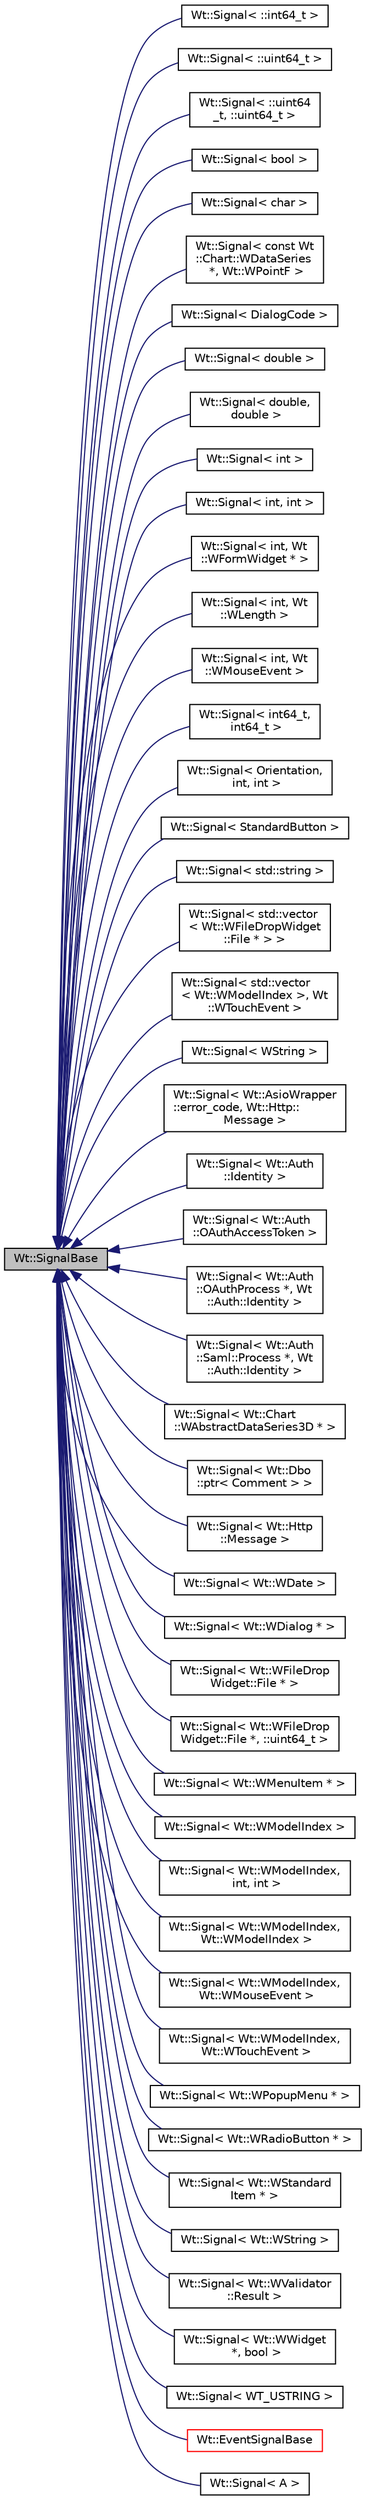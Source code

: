 digraph "Wt::SignalBase"
{
 // LATEX_PDF_SIZE
  edge [fontname="Helvetica",fontsize="10",labelfontname="Helvetica",labelfontsize="10"];
  node [fontname="Helvetica",fontsize="10",shape=record];
  rankdir="LR";
  Node1 [label="Wt::SignalBase",height=0.2,width=0.4,color="black", fillcolor="grey75", style="filled", fontcolor="black",tooltip="Abstract base class of a signal."];
  Node1 -> Node2 [dir="back",color="midnightblue",fontsize="10",style="solid"];
  Node2 [label="Wt::Signal\< ::int64_t \>",height=0.2,width=0.4,color="black", fillcolor="white", style="filled",URL="$classWt_1_1Signal.html",tooltip=" "];
  Node1 -> Node3 [dir="back",color="midnightblue",fontsize="10",style="solid"];
  Node3 [label="Wt::Signal\< ::uint64_t \>",height=0.2,width=0.4,color="black", fillcolor="white", style="filled",URL="$classWt_1_1Signal.html",tooltip=" "];
  Node1 -> Node4 [dir="back",color="midnightblue",fontsize="10",style="solid"];
  Node4 [label="Wt::Signal\< ::uint64\l_t, ::uint64_t \>",height=0.2,width=0.4,color="black", fillcolor="white", style="filled",URL="$classWt_1_1Signal.html",tooltip=" "];
  Node1 -> Node5 [dir="back",color="midnightblue",fontsize="10",style="solid"];
  Node5 [label="Wt::Signal\< bool \>",height=0.2,width=0.4,color="black", fillcolor="white", style="filled",URL="$classWt_1_1Signal.html",tooltip=" "];
  Node1 -> Node6 [dir="back",color="midnightblue",fontsize="10",style="solid"];
  Node6 [label="Wt::Signal\< char \>",height=0.2,width=0.4,color="black", fillcolor="white", style="filled",URL="$classWt_1_1Signal.html",tooltip=" "];
  Node1 -> Node7 [dir="back",color="midnightblue",fontsize="10",style="solid"];
  Node7 [label="Wt::Signal\< const Wt\l::Chart::WDataSeries\l *, Wt::WPointF \>",height=0.2,width=0.4,color="black", fillcolor="white", style="filled",URL="$classWt_1_1Signal.html",tooltip=" "];
  Node1 -> Node8 [dir="back",color="midnightblue",fontsize="10",style="solid"];
  Node8 [label="Wt::Signal\< DialogCode \>",height=0.2,width=0.4,color="black", fillcolor="white", style="filled",URL="$classWt_1_1Signal.html",tooltip=" "];
  Node1 -> Node9 [dir="back",color="midnightblue",fontsize="10",style="solid"];
  Node9 [label="Wt::Signal\< double \>",height=0.2,width=0.4,color="black", fillcolor="white", style="filled",URL="$classWt_1_1Signal.html",tooltip=" "];
  Node1 -> Node10 [dir="back",color="midnightblue",fontsize="10",style="solid"];
  Node10 [label="Wt::Signal\< double,\l double \>",height=0.2,width=0.4,color="black", fillcolor="white", style="filled",URL="$classWt_1_1Signal.html",tooltip=" "];
  Node1 -> Node11 [dir="back",color="midnightblue",fontsize="10",style="solid"];
  Node11 [label="Wt::Signal\< int \>",height=0.2,width=0.4,color="black", fillcolor="white", style="filled",URL="$classWt_1_1Signal.html",tooltip=" "];
  Node1 -> Node12 [dir="back",color="midnightblue",fontsize="10",style="solid"];
  Node12 [label="Wt::Signal\< int, int \>",height=0.2,width=0.4,color="black", fillcolor="white", style="filled",URL="$classWt_1_1Signal.html",tooltip=" "];
  Node1 -> Node13 [dir="back",color="midnightblue",fontsize="10",style="solid"];
  Node13 [label="Wt::Signal\< int, Wt\l::WFormWidget * \>",height=0.2,width=0.4,color="black", fillcolor="white", style="filled",URL="$classWt_1_1Signal.html",tooltip=" "];
  Node1 -> Node14 [dir="back",color="midnightblue",fontsize="10",style="solid"];
  Node14 [label="Wt::Signal\< int, Wt\l::WLength \>",height=0.2,width=0.4,color="black", fillcolor="white", style="filled",URL="$classWt_1_1Signal.html",tooltip=" "];
  Node1 -> Node15 [dir="back",color="midnightblue",fontsize="10",style="solid"];
  Node15 [label="Wt::Signal\< int, Wt\l::WMouseEvent \>",height=0.2,width=0.4,color="black", fillcolor="white", style="filled",URL="$classWt_1_1Signal.html",tooltip=" "];
  Node1 -> Node16 [dir="back",color="midnightblue",fontsize="10",style="solid"];
  Node16 [label="Wt::Signal\< int64_t,\l int64_t \>",height=0.2,width=0.4,color="black", fillcolor="white", style="filled",URL="$classWt_1_1Signal.html",tooltip=" "];
  Node1 -> Node17 [dir="back",color="midnightblue",fontsize="10",style="solid"];
  Node17 [label="Wt::Signal\< Orientation,\l int, int \>",height=0.2,width=0.4,color="black", fillcolor="white", style="filled",URL="$classWt_1_1Signal.html",tooltip=" "];
  Node1 -> Node18 [dir="back",color="midnightblue",fontsize="10",style="solid"];
  Node18 [label="Wt::Signal\< StandardButton \>",height=0.2,width=0.4,color="black", fillcolor="white", style="filled",URL="$classWt_1_1Signal.html",tooltip=" "];
  Node1 -> Node19 [dir="back",color="midnightblue",fontsize="10",style="solid"];
  Node19 [label="Wt::Signal\< std::string \>",height=0.2,width=0.4,color="black", fillcolor="white", style="filled",URL="$classWt_1_1Signal.html",tooltip=" "];
  Node1 -> Node20 [dir="back",color="midnightblue",fontsize="10",style="solid"];
  Node20 [label="Wt::Signal\< std::vector\l\< Wt::WFileDropWidget\l::File * \> \>",height=0.2,width=0.4,color="black", fillcolor="white", style="filled",URL="$classWt_1_1Signal.html",tooltip=" "];
  Node1 -> Node21 [dir="back",color="midnightblue",fontsize="10",style="solid"];
  Node21 [label="Wt::Signal\< std::vector\l\< Wt::WModelIndex \>, Wt\l::WTouchEvent \>",height=0.2,width=0.4,color="black", fillcolor="white", style="filled",URL="$classWt_1_1Signal.html",tooltip=" "];
  Node1 -> Node22 [dir="back",color="midnightblue",fontsize="10",style="solid"];
  Node22 [label="Wt::Signal\< WString \>",height=0.2,width=0.4,color="black", fillcolor="white", style="filled",URL="$classWt_1_1Signal.html",tooltip=" "];
  Node1 -> Node23 [dir="back",color="midnightblue",fontsize="10",style="solid"];
  Node23 [label="Wt::Signal\< Wt::AsioWrapper\l::error_code, Wt::Http::\lMessage \>",height=0.2,width=0.4,color="black", fillcolor="white", style="filled",URL="$classWt_1_1Signal.html",tooltip=" "];
  Node1 -> Node24 [dir="back",color="midnightblue",fontsize="10",style="solid"];
  Node24 [label="Wt::Signal\< Wt::Auth\l::Identity \>",height=0.2,width=0.4,color="black", fillcolor="white", style="filled",URL="$classWt_1_1Signal.html",tooltip=" "];
  Node1 -> Node25 [dir="back",color="midnightblue",fontsize="10",style="solid"];
  Node25 [label="Wt::Signal\< Wt::Auth\l::OAuthAccessToken \>",height=0.2,width=0.4,color="black", fillcolor="white", style="filled",URL="$classWt_1_1Signal.html",tooltip=" "];
  Node1 -> Node26 [dir="back",color="midnightblue",fontsize="10",style="solid"];
  Node26 [label="Wt::Signal\< Wt::Auth\l::OAuthProcess *, Wt\l::Auth::Identity \>",height=0.2,width=0.4,color="black", fillcolor="white", style="filled",URL="$classWt_1_1Signal.html",tooltip=" "];
  Node1 -> Node27 [dir="back",color="midnightblue",fontsize="10",style="solid"];
  Node27 [label="Wt::Signal\< Wt::Auth\l::Saml::Process *, Wt\l::Auth::Identity \>",height=0.2,width=0.4,color="black", fillcolor="white", style="filled",URL="$classWt_1_1Signal.html",tooltip=" "];
  Node1 -> Node28 [dir="back",color="midnightblue",fontsize="10",style="solid"];
  Node28 [label="Wt::Signal\< Wt::Chart\l::WAbstractDataSeries3D * \>",height=0.2,width=0.4,color="black", fillcolor="white", style="filled",URL="$classWt_1_1Signal.html",tooltip=" "];
  Node1 -> Node29 [dir="back",color="midnightblue",fontsize="10",style="solid"];
  Node29 [label="Wt::Signal\< Wt::Dbo\l::ptr\< Comment \> \>",height=0.2,width=0.4,color="black", fillcolor="white", style="filled",URL="$classWt_1_1Signal.html",tooltip=" "];
  Node1 -> Node30 [dir="back",color="midnightblue",fontsize="10",style="solid"];
  Node30 [label="Wt::Signal\< Wt::Http\l::Message \>",height=0.2,width=0.4,color="black", fillcolor="white", style="filled",URL="$classWt_1_1Signal.html",tooltip=" "];
  Node1 -> Node31 [dir="back",color="midnightblue",fontsize="10",style="solid"];
  Node31 [label="Wt::Signal\< Wt::WDate \>",height=0.2,width=0.4,color="black", fillcolor="white", style="filled",URL="$classWt_1_1Signal.html",tooltip=" "];
  Node1 -> Node32 [dir="back",color="midnightblue",fontsize="10",style="solid"];
  Node32 [label="Wt::Signal\< Wt::WDialog * \>",height=0.2,width=0.4,color="black", fillcolor="white", style="filled",URL="$classWt_1_1Signal.html",tooltip=" "];
  Node1 -> Node33 [dir="back",color="midnightblue",fontsize="10",style="solid"];
  Node33 [label="Wt::Signal\< Wt::WFileDrop\lWidget::File * \>",height=0.2,width=0.4,color="black", fillcolor="white", style="filled",URL="$classWt_1_1Signal.html",tooltip=" "];
  Node1 -> Node34 [dir="back",color="midnightblue",fontsize="10",style="solid"];
  Node34 [label="Wt::Signal\< Wt::WFileDrop\lWidget::File *, ::uint64_t \>",height=0.2,width=0.4,color="black", fillcolor="white", style="filled",URL="$classWt_1_1Signal.html",tooltip=" "];
  Node1 -> Node35 [dir="back",color="midnightblue",fontsize="10",style="solid"];
  Node35 [label="Wt::Signal\< Wt::WMenuItem * \>",height=0.2,width=0.4,color="black", fillcolor="white", style="filled",URL="$classWt_1_1Signal.html",tooltip=" "];
  Node1 -> Node36 [dir="back",color="midnightblue",fontsize="10",style="solid"];
  Node36 [label="Wt::Signal\< Wt::WModelIndex \>",height=0.2,width=0.4,color="black", fillcolor="white", style="filled",URL="$classWt_1_1Signal.html",tooltip=" "];
  Node1 -> Node37 [dir="back",color="midnightblue",fontsize="10",style="solid"];
  Node37 [label="Wt::Signal\< Wt::WModelIndex,\l int, int \>",height=0.2,width=0.4,color="black", fillcolor="white", style="filled",URL="$classWt_1_1Signal.html",tooltip=" "];
  Node1 -> Node38 [dir="back",color="midnightblue",fontsize="10",style="solid"];
  Node38 [label="Wt::Signal\< Wt::WModelIndex,\l Wt::WModelIndex \>",height=0.2,width=0.4,color="black", fillcolor="white", style="filled",URL="$classWt_1_1Signal.html",tooltip=" "];
  Node1 -> Node39 [dir="back",color="midnightblue",fontsize="10",style="solid"];
  Node39 [label="Wt::Signal\< Wt::WModelIndex,\l Wt::WMouseEvent \>",height=0.2,width=0.4,color="black", fillcolor="white", style="filled",URL="$classWt_1_1Signal.html",tooltip=" "];
  Node1 -> Node40 [dir="back",color="midnightblue",fontsize="10",style="solid"];
  Node40 [label="Wt::Signal\< Wt::WModelIndex,\l Wt::WTouchEvent \>",height=0.2,width=0.4,color="black", fillcolor="white", style="filled",URL="$classWt_1_1Signal.html",tooltip=" "];
  Node1 -> Node41 [dir="back",color="midnightblue",fontsize="10",style="solid"];
  Node41 [label="Wt::Signal\< Wt::WPopupMenu * \>",height=0.2,width=0.4,color="black", fillcolor="white", style="filled",URL="$classWt_1_1Signal.html",tooltip=" "];
  Node1 -> Node42 [dir="back",color="midnightblue",fontsize="10",style="solid"];
  Node42 [label="Wt::Signal\< Wt::WRadioButton * \>",height=0.2,width=0.4,color="black", fillcolor="white", style="filled",URL="$classWt_1_1Signal.html",tooltip=" "];
  Node1 -> Node43 [dir="back",color="midnightblue",fontsize="10",style="solid"];
  Node43 [label="Wt::Signal\< Wt::WStandard\lItem * \>",height=0.2,width=0.4,color="black", fillcolor="white", style="filled",URL="$classWt_1_1Signal.html",tooltip=" "];
  Node1 -> Node44 [dir="back",color="midnightblue",fontsize="10",style="solid"];
  Node44 [label="Wt::Signal\< Wt::WString \>",height=0.2,width=0.4,color="black", fillcolor="white", style="filled",URL="$classWt_1_1Signal.html",tooltip=" "];
  Node1 -> Node45 [dir="back",color="midnightblue",fontsize="10",style="solid"];
  Node45 [label="Wt::Signal\< Wt::WValidator\l::Result \>",height=0.2,width=0.4,color="black", fillcolor="white", style="filled",URL="$classWt_1_1Signal.html",tooltip=" "];
  Node1 -> Node46 [dir="back",color="midnightblue",fontsize="10",style="solid"];
  Node46 [label="Wt::Signal\< Wt::WWidget\l *, bool \>",height=0.2,width=0.4,color="black", fillcolor="white", style="filled",URL="$classWt_1_1Signal.html",tooltip=" "];
  Node1 -> Node47 [dir="back",color="midnightblue",fontsize="10",style="solid"];
  Node47 [label="Wt::Signal\< WT_USTRING \>",height=0.2,width=0.4,color="black", fillcolor="white", style="filled",URL="$classWt_1_1Signal.html",tooltip=" "];
  Node1 -> Node48 [dir="back",color="midnightblue",fontsize="10",style="solid"];
  Node48 [label="Wt::EventSignalBase",height=0.2,width=0.4,color="red", fillcolor="white", style="filled",URL="$classWt_1_1EventSignalBase.html",tooltip="Abstract base class of an event signal."];
  Node1 -> Node65 [dir="back",color="midnightblue",fontsize="10",style="solid"];
  Node65 [label="Wt::Signal\< A \>",height=0.2,width=0.4,color="black", fillcolor="white", style="filled",URL="$classWt_1_1Signal.html",tooltip="A signal that propagates events to listeners."];
}
